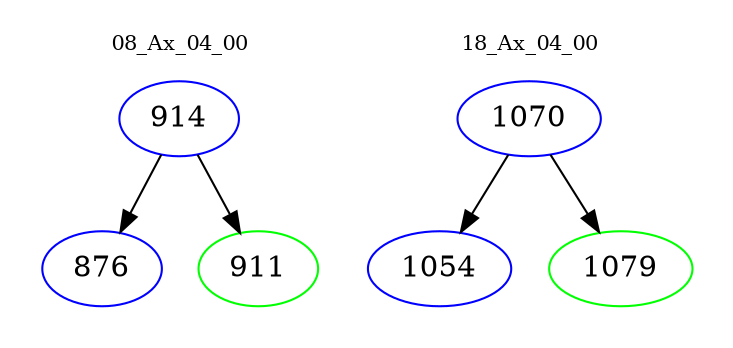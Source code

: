digraph{
subgraph cluster_0 {
color = white
label = "08_Ax_04_00";
fontsize=10;
T0_914 [label="914", color="blue"]
T0_914 -> T0_876 [color="black"]
T0_876 [label="876", color="blue"]
T0_914 -> T0_911 [color="black"]
T0_911 [label="911", color="green"]
}
subgraph cluster_1 {
color = white
label = "18_Ax_04_00";
fontsize=10;
T1_1070 [label="1070", color="blue"]
T1_1070 -> T1_1054 [color="black"]
T1_1054 [label="1054", color="blue"]
T1_1070 -> T1_1079 [color="black"]
T1_1079 [label="1079", color="green"]
}
}
